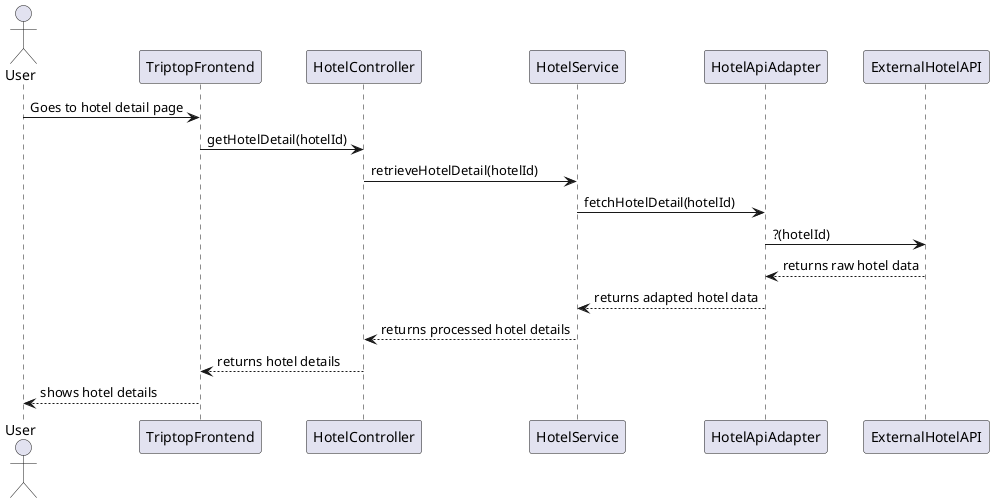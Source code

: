 @startuml
actor User
participant TriptopFrontend
participant HotelController
participant HotelService
participant HotelApiAdapter
participant ExternalHotelAPI


User -> TriptopFrontend: Goes to hotel detail page
TriptopFrontend -> HotelController : getHotelDetail(hotelId)
HotelController -> HotelService : retrieveHotelDetail(hotelId)
HotelService -> HotelApiAdapter : fetchHotelDetail(hotelId)
HotelApiAdapter -> ExternalHotelAPI : ?(hotelId)
ExternalHotelAPI --> HotelApiAdapter : returns raw hotel data
HotelApiAdapter --> HotelService : returns adapted hotel data
HotelService --> HotelController : returns processed hotel details
HotelController --> TriptopFrontend : returns hotel details
TriptopFrontend --> User : shows hotel details

@enduml